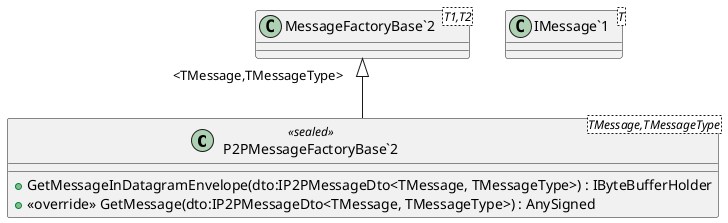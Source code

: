 @startuml
class "P2PMessageFactoryBase`2"<TMessage,TMessageType> <<sealed>> {
    + GetMessageInDatagramEnvelope(dto:IP2PMessageDto<TMessage, TMessageType>) : IByteBufferHolder
    + <<override>> GetMessage(dto:IP2PMessageDto<TMessage, TMessageType>) : AnySigned
}
class "MessageFactoryBase`2"<T1,T2> {
}
class "IMessage`1"<T> {
}
"MessageFactoryBase`2" "<TMessage,TMessageType>" <|-- "P2PMessageFactoryBase`2"
@enduml
